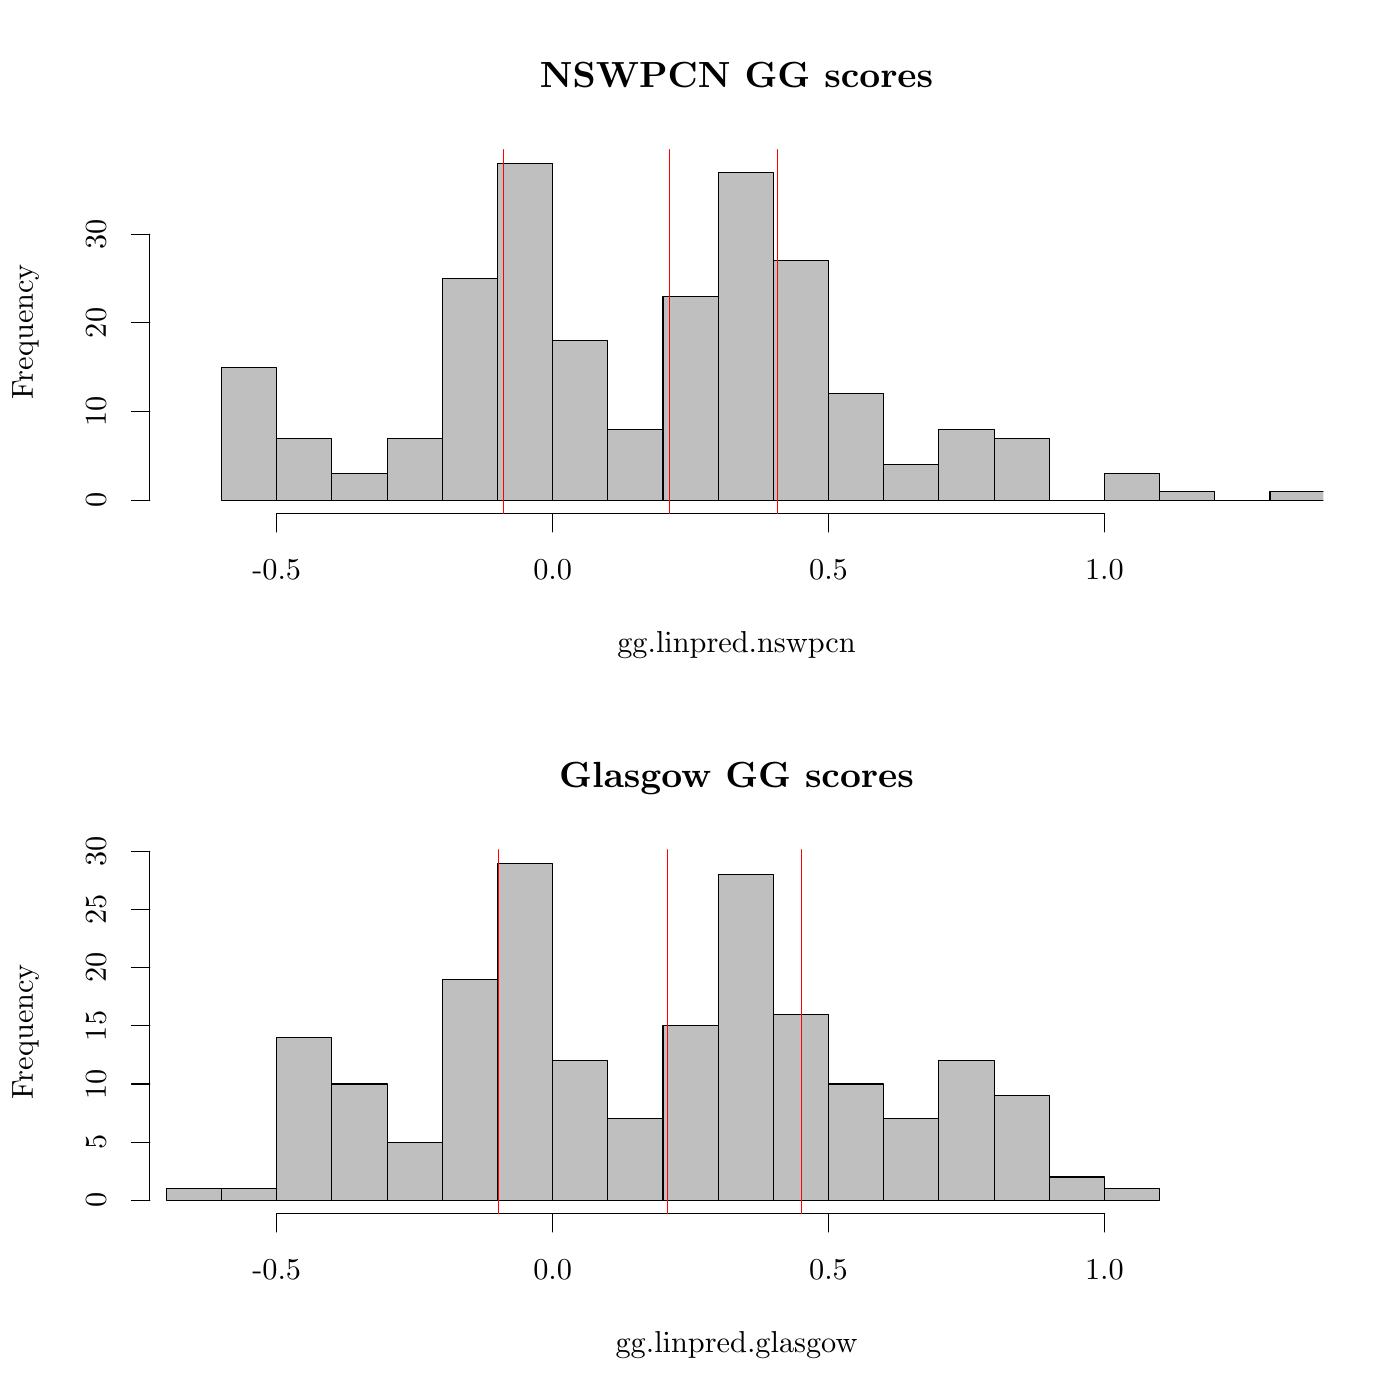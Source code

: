% Created by tikzDevice version 0.7.0 on 2015-01-16 10:54:16
% !TEX encoding = UTF-8 Unicode
\documentclass[11pt]{memoir}
\nonstopmode

\usepackage{tikz}

\usepackage[active,tightpage,psfixbb]{preview}

\PreviewEnvironment{pgfpicture}

\setlength\PreviewBorder{0pt}

\usepackage{amsmath}
\newcommand{\SweaveOpts}[1]{}  % do not interfere with LaTeX
\newcommand{\SweaveInput}[1]{} % because they are not real TeX commands
\newcommand{\Sexpr}[1]{}       % will only be parsed by R


\usepackage{geometry}
\usepackage{amsmath}
\usepackage{lscape}
\geometry{verbose,tmargin=2.5cm,bmargin=2.5cm,lmargin=2.5cm,rmargin=2.5cm}


\begin{document}

\begin{tikzpicture}[x=1pt,y=1pt]
\definecolor[named]{fillColor}{rgb}{1.00,1.00,1.00}
\path[use as bounding box,fill=fillColor,fill opacity=0.00] (0,0) rectangle (505.89,505.89);
\begin{scope}
\path[clip] (  0.00,252.94) rectangle (505.89,505.89);
\definecolor[named]{drawColor}{rgb}{0.00,0.00,0.00}

\node[text=drawColor,anchor=base,inner sep=0pt, outer sep=0pt, scale=  1.20] at (266.14,474.30) {\bfseries NSWPCN GG scores};

\node[text=drawColor,anchor=base,inner sep=0pt, outer sep=0pt, scale=  1.00] at (266.14,270.11) {gg.linpred.nswpcn};

\node[text=drawColor,rotate= 90.00,anchor=base,inner sep=0pt, outer sep=0pt, scale=  1.00] at ( 11.88,386.02) {Frequency};
\end{scope}
\begin{scope}
\path[clip] (  0.00,  0.00) rectangle (505.89,505.89);
\definecolor[named]{drawColor}{rgb}{0.00,0.00,0.00}

\path[draw=drawColor,line width= 0.4pt,line join=round,line cap=round] ( 99.98,320.26) -- (399.09,320.26);

\path[draw=drawColor,line width= 0.4pt,line join=round,line cap=round] ( 99.98,320.26) -- ( 99.98,313.66);

\path[draw=drawColor,line width= 0.4pt,line join=round,line cap=round] (199.69,320.26) -- (199.69,313.66);

\path[draw=drawColor,line width= 0.4pt,line join=round,line cap=round] (299.39,320.26) -- (299.39,313.66);

\path[draw=drawColor,line width= 0.4pt,line join=round,line cap=round] (399.09,320.26) -- (399.09,313.66);

\node[text=drawColor,anchor=base,inner sep=0pt, outer sep=0pt, scale=  1.00] at ( 99.98,296.50) {-0.5};

\node[text=drawColor,anchor=base,inner sep=0pt, outer sep=0pt, scale=  1.00] at (199.69,296.50) {0.0};

\node[text=drawColor,anchor=base,inner sep=0pt, outer sep=0pt, scale=  1.00] at (299.39,296.50) {0.5};

\node[text=drawColor,anchor=base,inner sep=0pt, outer sep=0pt, scale=  1.00] at (399.09,296.50) {1.0};

\path[draw=drawColor,line width= 0.4pt,line join=round,line cap=round] ( 54.12,325.14) -- ( 54.12,421.26);

\path[draw=drawColor,line width= 0.4pt,line join=round,line cap=round] ( 54.12,325.14) -- ( 47.52,325.14);

\path[draw=drawColor,line width= 0.4pt,line join=round,line cap=round] ( 54.12,357.18) -- ( 47.52,357.18);

\path[draw=drawColor,line width= 0.4pt,line join=round,line cap=round] ( 54.12,389.22) -- ( 47.52,389.22);

\path[draw=drawColor,line width= 0.4pt,line join=round,line cap=round] ( 54.12,421.26) -- ( 47.52,421.26);

\node[text=drawColor,rotate= 90.00,anchor=base,inner sep=0pt, outer sep=0pt, scale=  1.00] at ( 38.28,325.14) {0};

\node[text=drawColor,rotate= 90.00,anchor=base,inner sep=0pt, outer sep=0pt, scale=  1.00] at ( 38.28,357.18) {10};

\node[text=drawColor,rotate= 90.00,anchor=base,inner sep=0pt, outer sep=0pt, scale=  1.00] at ( 38.28,389.22) {20};

\node[text=drawColor,rotate= 90.00,anchor=base,inner sep=0pt, outer sep=0pt, scale=  1.00] at ( 38.28,421.26) {30};
\end{scope}
\begin{scope}
\path[clip] ( 54.12,320.26) rectangle (478.17,451.77);
\definecolor[named]{drawColor}{rgb}{0.00,0.00,0.00}
\definecolor[named]{fillColor}{rgb}{0.75,0.75,0.75}

\path[draw=drawColor,line width= 0.4pt,line join=round,line cap=round,fill=fillColor] ( 80.04,325.14) rectangle ( 99.98,373.20);

\path[draw=drawColor,line width= 0.4pt,line join=round,line cap=round,fill=fillColor] ( 99.98,325.14) rectangle (119.92,347.57);

\path[draw=drawColor,line width= 0.4pt,line join=round,line cap=round,fill=fillColor] (119.92,325.14) rectangle (139.86,334.75);

\path[draw=drawColor,line width= 0.4pt,line join=round,line cap=round,fill=fillColor] (139.86,325.14) rectangle (159.80,347.57);

\path[draw=drawColor,line width= 0.4pt,line join=round,line cap=round,fill=fillColor] (159.80,325.14) rectangle (179.75,405.24);

\path[draw=drawColor,line width= 0.4pt,line join=round,line cap=round,fill=fillColor] (179.75,325.14) rectangle (199.69,446.90);

\path[draw=drawColor,line width= 0.4pt,line join=round,line cap=round,fill=fillColor] (199.69,325.14) rectangle (219.63,382.81);

\path[draw=drawColor,line width= 0.4pt,line join=round,line cap=round,fill=fillColor] (219.63,325.14) rectangle (239.57,350.77);

\path[draw=drawColor,line width= 0.4pt,line join=round,line cap=round,fill=fillColor] (239.57,325.14) rectangle (259.51,398.83);

\path[draw=drawColor,line width= 0.4pt,line join=round,line cap=round,fill=fillColor] (259.51,325.14) rectangle (279.45,443.70);

\path[draw=drawColor,line width= 0.4pt,line join=round,line cap=round,fill=fillColor] (279.45,325.14) rectangle (299.39,411.65);

\path[draw=drawColor,line width= 0.4pt,line join=round,line cap=round,fill=fillColor] (299.39,325.14) rectangle (319.33,363.59);

\path[draw=drawColor,line width= 0.4pt,line join=round,line cap=round,fill=fillColor] (319.33,325.14) rectangle (339.27,337.95);

\path[draw=drawColor,line width= 0.4pt,line join=round,line cap=round,fill=fillColor] (339.27,325.14) rectangle (359.21,350.77);

\path[draw=drawColor,line width= 0.4pt,line join=round,line cap=round,fill=fillColor] (359.21,325.14) rectangle (379.15,347.57);

\path[draw=drawColor,line width= 0.4pt,line join=round,line cap=round,fill=fillColor] (379.15,325.14) rectangle (399.09,325.14);

\path[draw=drawColor,line width= 0.4pt,line join=round,line cap=round,fill=fillColor] (399.09,325.14) rectangle (419.03,334.75);

\path[draw=drawColor,line width= 0.4pt,line join=round,line cap=round,fill=fillColor] (419.03,325.14) rectangle (438.97,328.34);

\path[draw=drawColor,line width= 0.4pt,line join=round,line cap=round,fill=fillColor] (438.97,325.14) rectangle (458.91,325.14);

\path[draw=drawColor,line width= 0.4pt,line join=round,line cap=round,fill=fillColor] (458.91,325.14) rectangle (478.85,328.34);
\definecolor[named]{drawColor}{rgb}{1.00,0.00,0.00}

\path[draw=drawColor,line width= 0.4pt,line join=round,line cap=round] (181.93,320.26) -- (181.93,451.77);

\path[draw=drawColor,line width= 0.4pt,line join=round,line cap=round] (242.01,320.26) -- (242.01,451.77);

\path[draw=drawColor,line width= 0.4pt,line join=round,line cap=round] (281.03,320.26) -- (281.03,451.77);
\end{scope}
\begin{scope}
\path[clip] (  0.00,  0.00) rectangle (505.89,252.94);
\definecolor[named]{drawColor}{rgb}{0.00,0.00,0.00}

\node[text=drawColor,anchor=base,inner sep=0pt, outer sep=0pt, scale=  1.20] at (266.14,221.35) {\bfseries Glasgow GG scores};

\node[text=drawColor,anchor=base,inner sep=0pt, outer sep=0pt, scale=  1.00] at (266.14, 17.16) {gg.linpred.glasgow};

\node[text=drawColor,rotate= 90.00,anchor=base,inner sep=0pt, outer sep=0pt, scale=  1.00] at ( 11.88,133.07) {Frequency};
\end{scope}
\begin{scope}
\path[clip] (  0.00,  0.00) rectangle (505.89,505.89);
\definecolor[named]{drawColor}{rgb}{0.00,0.00,0.00}

\path[draw=drawColor,line width= 0.4pt,line join=round,line cap=round] ( 99.98, 67.32) -- (399.09, 67.32);

\path[draw=drawColor,line width= 0.4pt,line join=round,line cap=round] ( 99.98, 67.32) -- ( 99.98, 60.72);

\path[draw=drawColor,line width= 0.4pt,line join=round,line cap=round] (199.69, 67.32) -- (199.69, 60.72);

\path[draw=drawColor,line width= 0.4pt,line join=round,line cap=round] (299.39, 67.32) -- (299.39, 60.72);

\path[draw=drawColor,line width= 0.4pt,line join=round,line cap=round] (399.09, 67.32) -- (399.09, 60.72);

\node[text=drawColor,anchor=base,inner sep=0pt, outer sep=0pt, scale=  1.00] at ( 99.98, 43.56) {-0.5};

\node[text=drawColor,anchor=base,inner sep=0pt, outer sep=0pt, scale=  1.00] at (199.69, 43.56) {0.0};

\node[text=drawColor,anchor=base,inner sep=0pt, outer sep=0pt, scale=  1.00] at (299.39, 43.56) {0.5};

\node[text=drawColor,anchor=base,inner sep=0pt, outer sep=0pt, scale=  1.00] at (399.09, 43.56) {1.0};

\path[draw=drawColor,line width= 0.4pt,line join=round,line cap=round] ( 54.12, 72.19) -- ( 54.12,198.15);

\path[draw=drawColor,line width= 0.4pt,line join=round,line cap=round] ( 54.12, 72.19) -- ( 47.52, 72.19);

\path[draw=drawColor,line width= 0.4pt,line join=round,line cap=round] ( 54.12, 93.18) -- ( 47.52, 93.18);

\path[draw=drawColor,line width= 0.4pt,line join=round,line cap=round] ( 54.12,114.18) -- ( 47.52,114.18);

\path[draw=drawColor,line width= 0.4pt,line join=round,line cap=round] ( 54.12,135.17) -- ( 47.52,135.17);

\path[draw=drawColor,line width= 0.4pt,line join=round,line cap=round] ( 54.12,156.17) -- ( 47.52,156.17);

\path[draw=drawColor,line width= 0.4pt,line join=round,line cap=round] ( 54.12,177.16) -- ( 47.52,177.16);

\path[draw=drawColor,line width= 0.4pt,line join=round,line cap=round] ( 54.12,198.15) -- ( 47.52,198.15);

\node[text=drawColor,rotate= 90.00,anchor=base,inner sep=0pt, outer sep=0pt, scale=  1.00] at ( 38.28, 72.19) {0};

\node[text=drawColor,rotate= 90.00,anchor=base,inner sep=0pt, outer sep=0pt, scale=  1.00] at ( 38.28, 93.18) {5};

\node[text=drawColor,rotate= 90.00,anchor=base,inner sep=0pt, outer sep=0pt, scale=  1.00] at ( 38.28,114.18) {10};

\node[text=drawColor,rotate= 90.00,anchor=base,inner sep=0pt, outer sep=0pt, scale=  1.00] at ( 38.28,135.17) {15};

\node[text=drawColor,rotate= 90.00,anchor=base,inner sep=0pt, outer sep=0pt, scale=  1.00] at ( 38.28,156.17) {20};

\node[text=drawColor,rotate= 90.00,anchor=base,inner sep=0pt, outer sep=0pt, scale=  1.00] at ( 38.28,177.16) {25};

\node[text=drawColor,rotate= 90.00,anchor=base,inner sep=0pt, outer sep=0pt, scale=  1.00] at ( 38.28,198.15) {30};
\end{scope}
\begin{scope}
\path[clip] ( 54.12, 67.32) rectangle (478.17,198.82);
\definecolor[named]{drawColor}{rgb}{0.00,0.00,0.00}
\definecolor[named]{fillColor}{rgb}{0.75,0.75,0.75}

\path[draw=drawColor,line width= 0.4pt,line join=round,line cap=round,fill=fillColor] ( 60.10, 72.19) rectangle ( 80.04, 76.39);

\path[draw=drawColor,line width= 0.4pt,line join=round,line cap=round,fill=fillColor] ( 80.04, 72.19) rectangle ( 99.98, 76.39);

\path[draw=drawColor,line width= 0.4pt,line join=round,line cap=round,fill=fillColor] ( 99.98, 72.19) rectangle (119.92,130.97);

\path[draw=drawColor,line width= 0.4pt,line join=round,line cap=round,fill=fillColor] (119.92, 72.19) rectangle (139.86,114.18);

\path[draw=drawColor,line width= 0.4pt,line join=round,line cap=round,fill=fillColor] (139.86, 72.19) rectangle (159.80, 93.18);

\path[draw=drawColor,line width= 0.4pt,line join=round,line cap=round,fill=fillColor] (159.80, 72.19) rectangle (179.75,151.97);

\path[draw=drawColor,line width= 0.4pt,line join=round,line cap=round,fill=fillColor] (179.75, 72.19) rectangle (199.69,193.95);

\path[draw=drawColor,line width= 0.4pt,line join=round,line cap=round,fill=fillColor] (199.69, 72.19) rectangle (219.63,122.58);

\path[draw=drawColor,line width= 0.4pt,line join=round,line cap=round,fill=fillColor] (219.63, 72.19) rectangle (239.57,101.58);

\path[draw=drawColor,line width= 0.4pt,line join=round,line cap=round,fill=fillColor] (239.57, 72.19) rectangle (259.51,135.17);

\path[draw=drawColor,line width= 0.4pt,line join=round,line cap=round,fill=fillColor] (259.51, 72.19) rectangle (279.45,189.76);

\path[draw=drawColor,line width= 0.4pt,line join=round,line cap=round,fill=fillColor] (279.45, 72.19) rectangle (299.39,139.37);

\path[draw=drawColor,line width= 0.4pt,line join=round,line cap=round,fill=fillColor] (299.39, 72.19) rectangle (319.33,114.18);

\path[draw=drawColor,line width= 0.4pt,line join=round,line cap=round,fill=fillColor] (319.33, 72.19) rectangle (339.27,101.58);

\path[draw=drawColor,line width= 0.4pt,line join=round,line cap=round,fill=fillColor] (339.27, 72.19) rectangle (359.21,122.58);

\path[draw=drawColor,line width= 0.4pt,line join=round,line cap=round,fill=fillColor] (359.21, 72.19) rectangle (379.15,109.98);

\path[draw=drawColor,line width= 0.4pt,line join=round,line cap=round,fill=fillColor] (379.15, 72.19) rectangle (399.09, 80.59);

\path[draw=drawColor,line width= 0.4pt,line join=round,line cap=round,fill=fillColor] (399.09, 72.19) rectangle (419.03, 76.39);
\definecolor[named]{drawColor}{rgb}{1.00,0.00,0.00}

\path[draw=drawColor,line width= 0.4pt,line join=round,line cap=round] (180.17, 67.32) -- (180.17,198.82);

\path[draw=drawColor,line width= 0.4pt,line join=round,line cap=round] (241.17, 67.32) -- (241.17,198.82);

\path[draw=drawColor,line width= 0.4pt,line join=round,line cap=round] (289.48, 67.32) -- (289.48,198.82);
\end{scope}
\end{tikzpicture}

\end{document}
